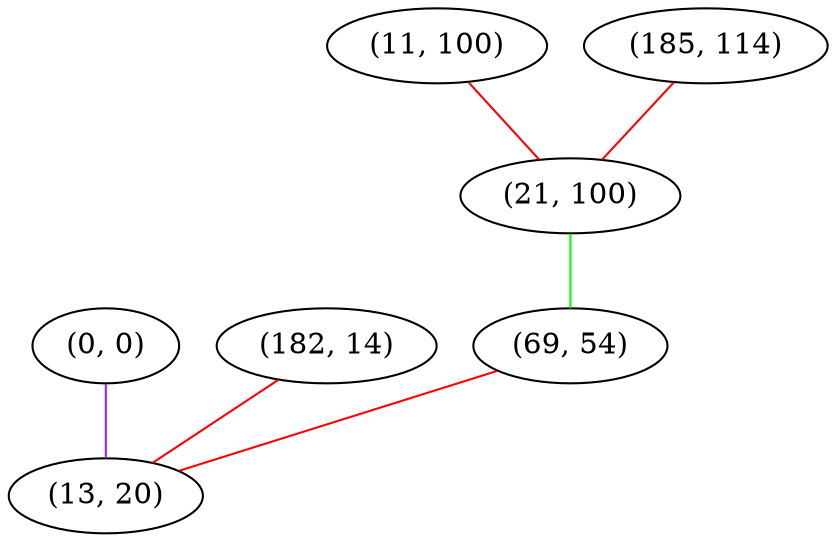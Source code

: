 graph "" {
"(0, 0)";
"(11, 100)";
"(185, 114)";
"(182, 14)";
"(21, 100)";
"(69, 54)";
"(13, 20)";
"(0, 0)" -- "(13, 20)"  [color=purple, key=0, weight=4];
"(11, 100)" -- "(21, 100)"  [color=red, key=0, weight=1];
"(185, 114)" -- "(21, 100)"  [color=red, key=0, weight=1];
"(182, 14)" -- "(13, 20)"  [color=red, key=0, weight=1];
"(21, 100)" -- "(69, 54)"  [color=green, key=0, weight=2];
"(69, 54)" -- "(13, 20)"  [color=red, key=0, weight=1];
}

